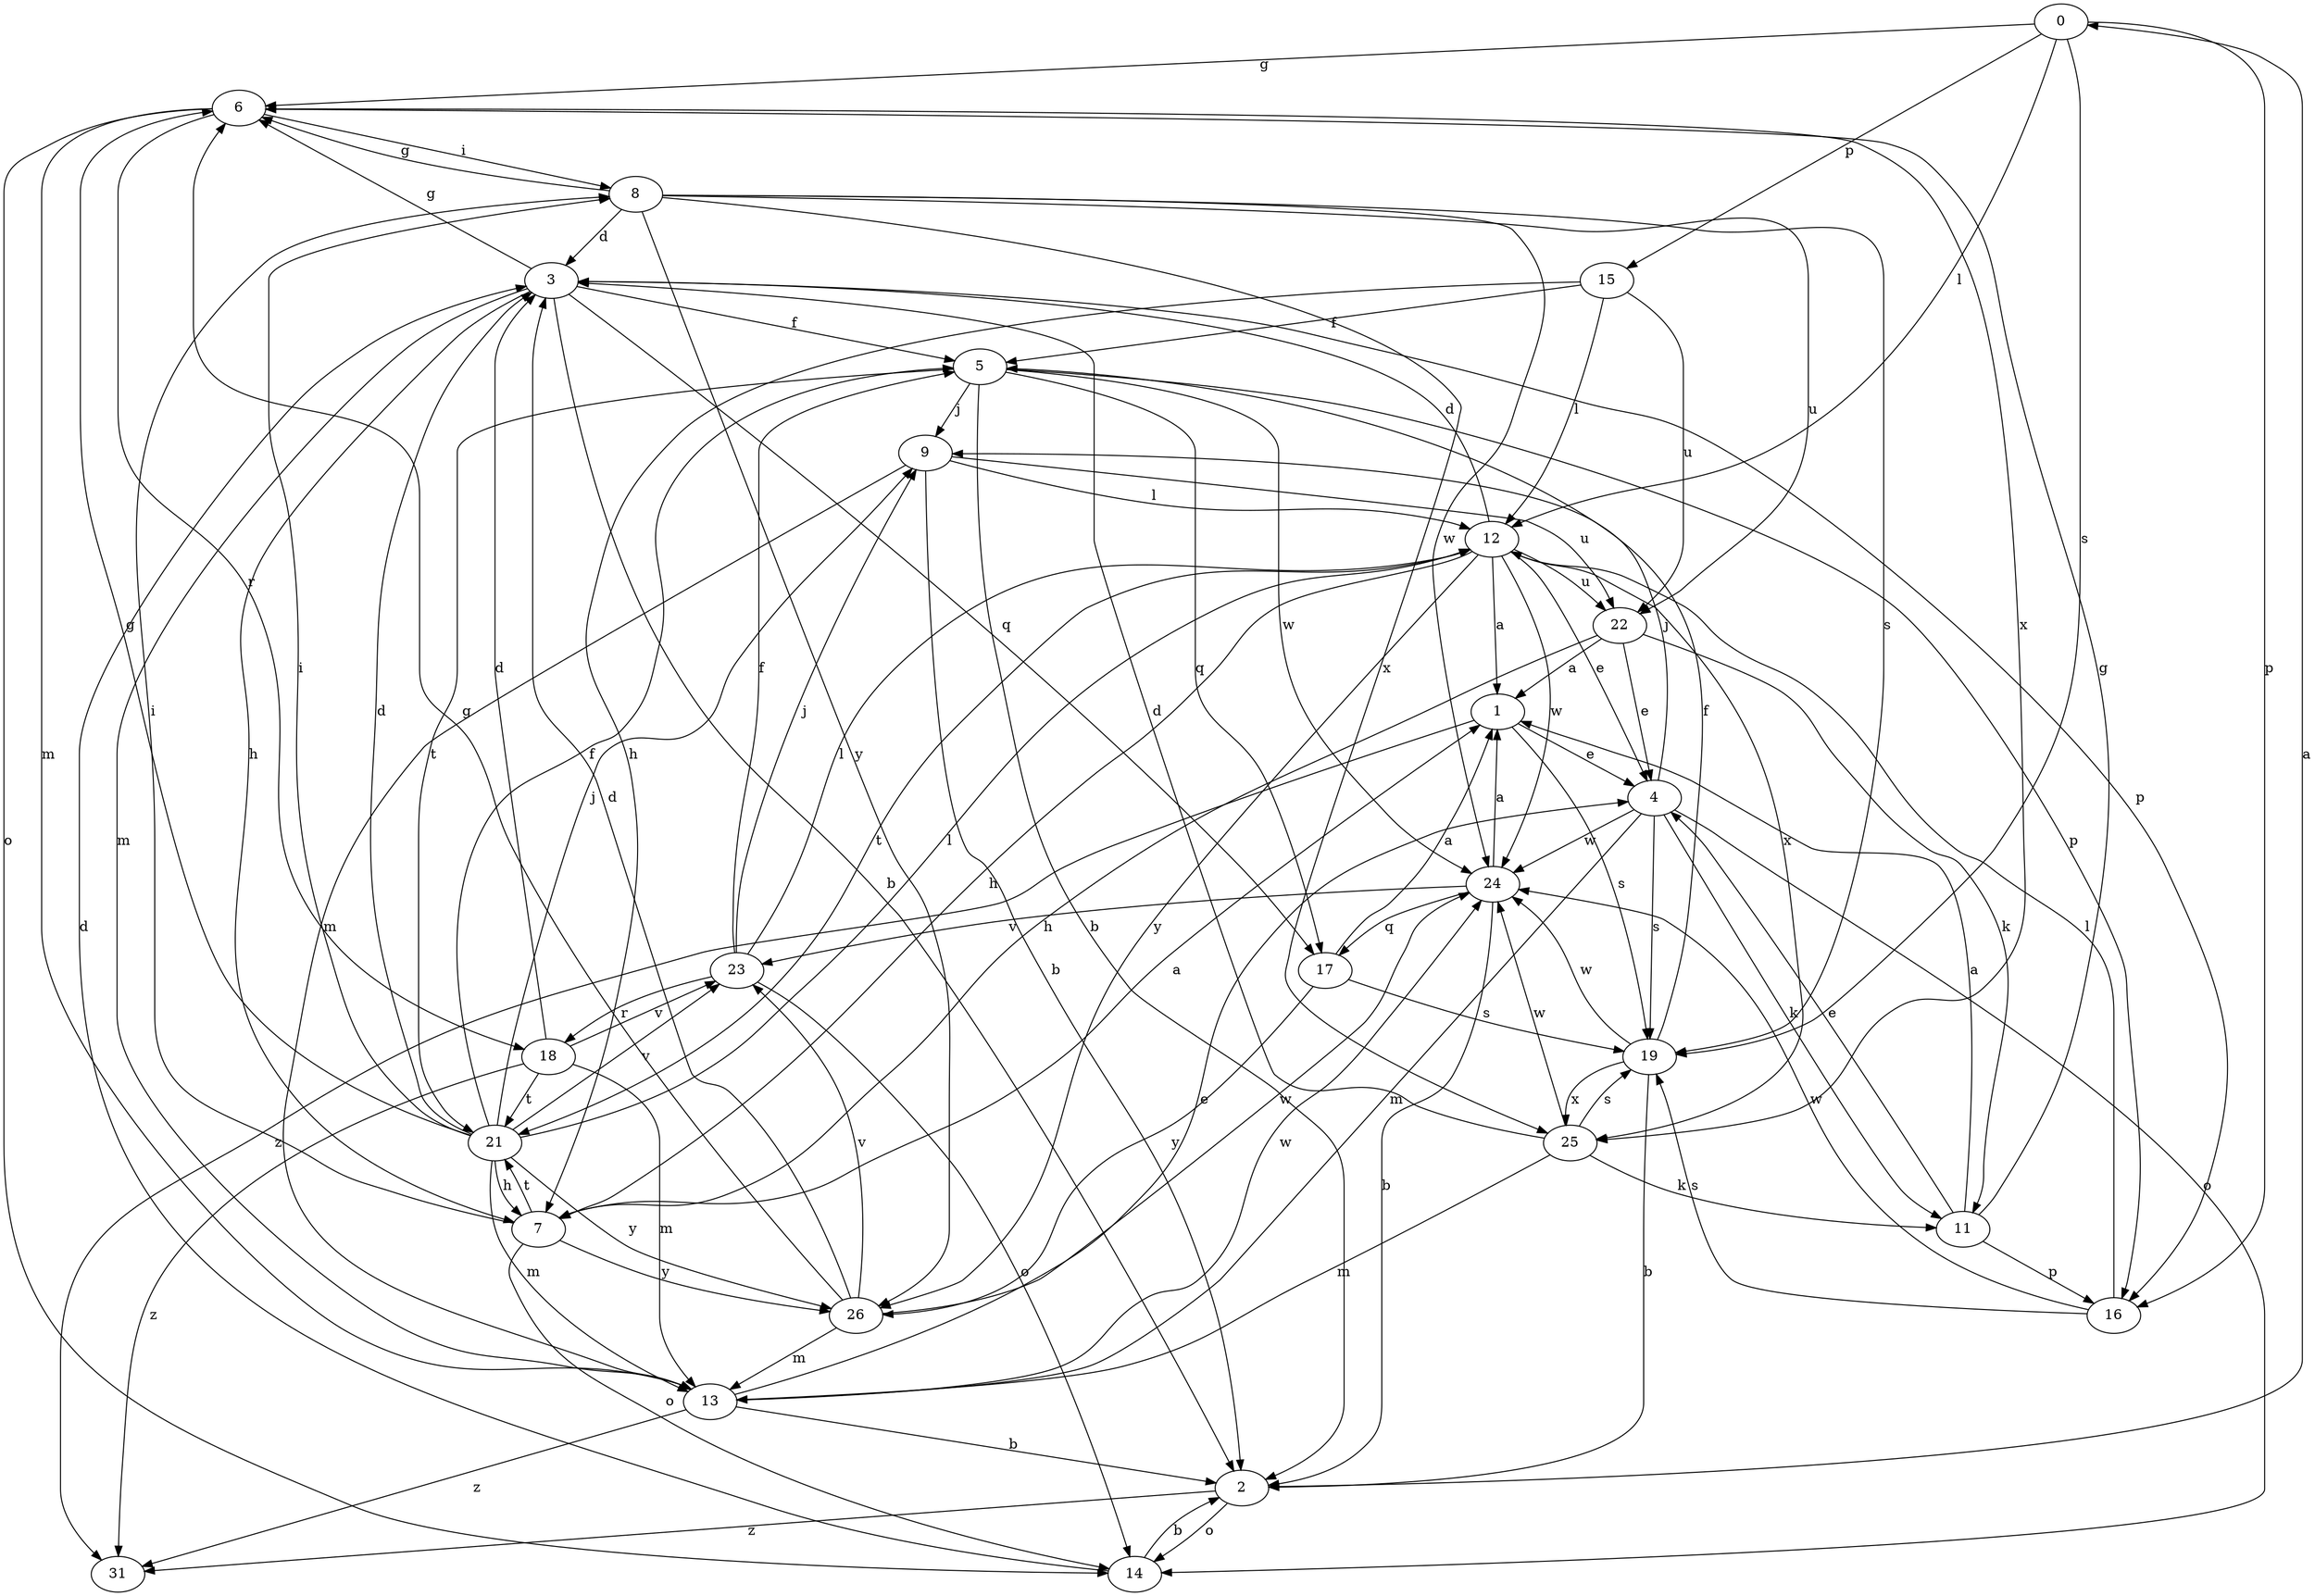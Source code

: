 strict digraph  {
0;
1;
2;
3;
4;
5;
6;
7;
8;
9;
11;
12;
13;
14;
15;
16;
17;
18;
19;
21;
22;
23;
24;
25;
26;
31;
0 -> 6  [label=g];
0 -> 12  [label=l];
0 -> 15  [label=p];
0 -> 16  [label=p];
0 -> 19  [label=s];
1 -> 4  [label=e];
1 -> 19  [label=s];
1 -> 31  [label=z];
2 -> 0  [label=a];
2 -> 14  [label=o];
2 -> 31  [label=z];
3 -> 2  [label=b];
3 -> 5  [label=f];
3 -> 6  [label=g];
3 -> 7  [label=h];
3 -> 13  [label=m];
3 -> 16  [label=p];
3 -> 17  [label=q];
4 -> 9  [label=j];
4 -> 11  [label=k];
4 -> 13  [label=m];
4 -> 14  [label=o];
4 -> 19  [label=s];
4 -> 24  [label=w];
5 -> 2  [label=b];
5 -> 9  [label=j];
5 -> 16  [label=p];
5 -> 17  [label=q];
5 -> 21  [label=t];
5 -> 24  [label=w];
6 -> 8  [label=i];
6 -> 13  [label=m];
6 -> 14  [label=o];
6 -> 18  [label=r];
6 -> 25  [label=x];
7 -> 1  [label=a];
7 -> 8  [label=i];
7 -> 14  [label=o];
7 -> 21  [label=t];
7 -> 26  [label=y];
8 -> 3  [label=d];
8 -> 6  [label=g];
8 -> 19  [label=s];
8 -> 22  [label=u];
8 -> 24  [label=w];
8 -> 25  [label=x];
8 -> 26  [label=y];
9 -> 2  [label=b];
9 -> 12  [label=l];
9 -> 13  [label=m];
9 -> 22  [label=u];
11 -> 1  [label=a];
11 -> 4  [label=e];
11 -> 6  [label=g];
11 -> 16  [label=p];
12 -> 1  [label=a];
12 -> 3  [label=d];
12 -> 4  [label=e];
12 -> 7  [label=h];
12 -> 21  [label=t];
12 -> 22  [label=u];
12 -> 24  [label=w];
12 -> 25  [label=x];
12 -> 26  [label=y];
13 -> 2  [label=b];
13 -> 4  [label=e];
13 -> 24  [label=w];
13 -> 31  [label=z];
14 -> 2  [label=b];
14 -> 3  [label=d];
15 -> 5  [label=f];
15 -> 7  [label=h];
15 -> 12  [label=l];
15 -> 22  [label=u];
16 -> 12  [label=l];
16 -> 19  [label=s];
16 -> 24  [label=w];
17 -> 1  [label=a];
17 -> 19  [label=s];
17 -> 26  [label=y];
18 -> 3  [label=d];
18 -> 13  [label=m];
18 -> 21  [label=t];
18 -> 23  [label=v];
18 -> 31  [label=z];
19 -> 2  [label=b];
19 -> 5  [label=f];
19 -> 24  [label=w];
19 -> 25  [label=x];
21 -> 3  [label=d];
21 -> 5  [label=f];
21 -> 6  [label=g];
21 -> 7  [label=h];
21 -> 8  [label=i];
21 -> 9  [label=j];
21 -> 12  [label=l];
21 -> 13  [label=m];
21 -> 23  [label=v];
21 -> 26  [label=y];
22 -> 1  [label=a];
22 -> 4  [label=e];
22 -> 7  [label=h];
22 -> 11  [label=k];
23 -> 5  [label=f];
23 -> 9  [label=j];
23 -> 12  [label=l];
23 -> 14  [label=o];
23 -> 18  [label=r];
24 -> 1  [label=a];
24 -> 2  [label=b];
24 -> 17  [label=q];
24 -> 23  [label=v];
25 -> 3  [label=d];
25 -> 11  [label=k];
25 -> 13  [label=m];
25 -> 19  [label=s];
25 -> 24  [label=w];
26 -> 3  [label=d];
26 -> 6  [label=g];
26 -> 13  [label=m];
26 -> 23  [label=v];
26 -> 24  [label=w];
}

